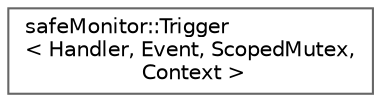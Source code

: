 digraph "Graphical Class Hierarchy"
{
 // LATEX_PDF_SIZE
  bgcolor="transparent";
  edge [fontname=Helvetica,fontsize=10,labelfontname=Helvetica,labelfontsize=10];
  node [fontname=Helvetica,fontsize=10,shape=box,height=0.2,width=0.4];
  rankdir="LR";
  Node0 [id="Node000000",label="safeMonitor::Trigger\l\< Handler, Event, ScopedMutex,\l Context \>",height=0.2,width=0.4,color="grey40", fillcolor="white", style="filled",URL="$d5/dfc/classsafeMonitor_1_1Trigger.html",tooltip=" "];
}
